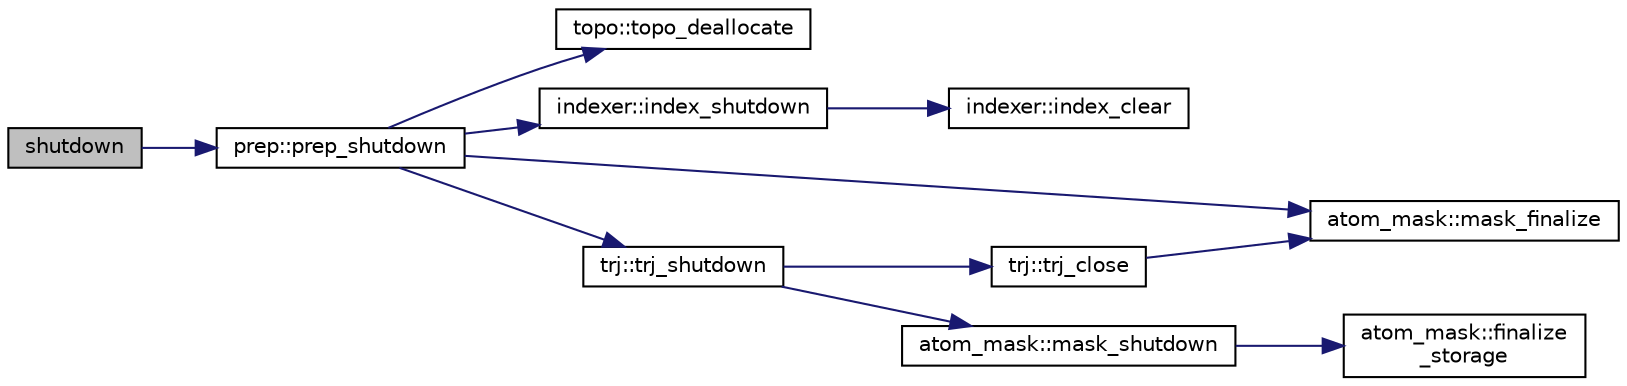 digraph "shutdown"
{
  edge [fontname="Helvetica",fontsize="10",labelfontname="Helvetica",labelfontsize="10"];
  node [fontname="Helvetica",fontsize="10",shape=record];
  rankdir="LR";
  Node1 [label="shutdown",height=0.2,width=0.4,color="black", fillcolor="grey75", style="filled" fontcolor="black"];
  Node1 -> Node2 [color="midnightblue",fontsize="10",style="solid",fontname="Helvetica"];
  Node2 [label="prep::prep_shutdown",height=0.2,width=0.4,color="black", fillcolor="white", style="filled",URL="$classprep.html#a980bbec7c9f236072dd12ff9ad79415e"];
  Node2 -> Node3 [color="midnightblue",fontsize="10",style="solid",fontname="Helvetica"];
  Node3 [label="topo::topo_deallocate",height=0.2,width=0.4,color="black", fillcolor="white", style="filled",URL="$classtopo.html#aa6153a7d9918ecb635b405949f7237ee"];
  Node2 -> Node4 [color="midnightblue",fontsize="10",style="solid",fontname="Helvetica"];
  Node4 [label="indexer::index_shutdown",height=0.2,width=0.4,color="black", fillcolor="white", style="filled",URL="$classindexer.html#a4cce7876bef972397287dca4891b5bf6"];
  Node4 -> Node5 [color="midnightblue",fontsize="10",style="solid",fontname="Helvetica"];
  Node5 [label="indexer::index_clear",height=0.2,width=0.4,color="black", fillcolor="white", style="filled",URL="$classindexer.html#ac760937d1c86952d78fe2f8ee82c0264"];
  Node2 -> Node6 [color="midnightblue",fontsize="10",style="solid",fontname="Helvetica"];
  Node6 [label="atom_mask::mask_finalize",height=0.2,width=0.4,color="black", fillcolor="white", style="filled",URL="$classatom__mask.html#a7059cec5e1eecb2536e9cac6d5fb8ce0"];
  Node2 -> Node7 [color="midnightblue",fontsize="10",style="solid",fontname="Helvetica"];
  Node7 [label="trj::trj_shutdown",height=0.2,width=0.4,color="black", fillcolor="white", style="filled",URL="$classtrj.html#a2cbeb84073441231eb32be6f80973e7b"];
  Node7 -> Node8 [color="midnightblue",fontsize="10",style="solid",fontname="Helvetica"];
  Node8 [label="trj::trj_close",height=0.2,width=0.4,color="black", fillcolor="white", style="filled",URL="$classtrj.html#a0e950363c678b3b896b3484d1ffa298e"];
  Node8 -> Node6 [color="midnightblue",fontsize="10",style="solid",fontname="Helvetica"];
  Node7 -> Node9 [color="midnightblue",fontsize="10",style="solid",fontname="Helvetica"];
  Node9 [label="atom_mask::mask_shutdown",height=0.2,width=0.4,color="black", fillcolor="white", style="filled",URL="$classatom__mask.html#a14396a493fa6fda90515fd946a68e90b"];
  Node9 -> Node10 [color="midnightblue",fontsize="10",style="solid",fontname="Helvetica"];
  Node10 [label="atom_mask::finalize\l_storage",height=0.2,width=0.4,color="black", fillcolor="white", style="filled",URL="$classatom__mask.html#a1f5d16022ce19bc3de0cba73139d6b04"];
}
